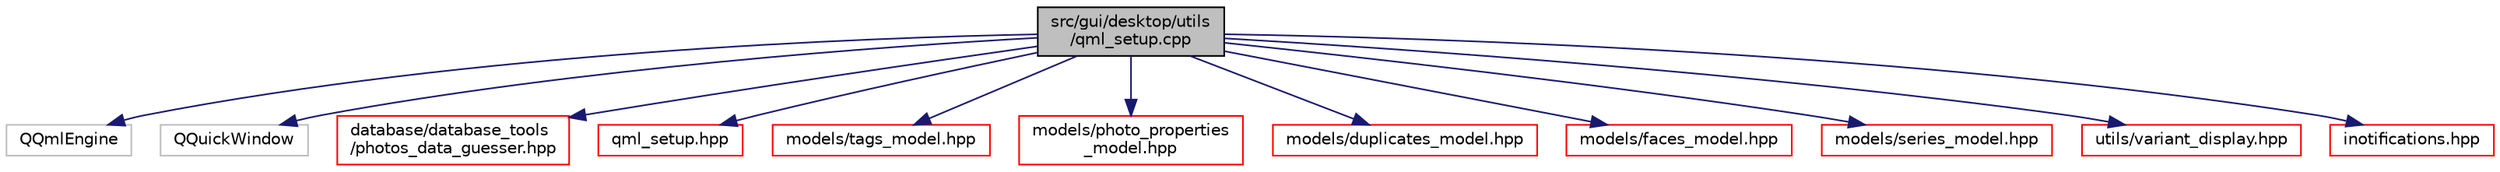 digraph "src/gui/desktop/utils/qml_setup.cpp"
{
 // LATEX_PDF_SIZE
  edge [fontname="Helvetica",fontsize="10",labelfontname="Helvetica",labelfontsize="10"];
  node [fontname="Helvetica",fontsize="10",shape=record];
  Node1 [label="src/gui/desktop/utils\l/qml_setup.cpp",height=0.2,width=0.4,color="black", fillcolor="grey75", style="filled", fontcolor="black",tooltip=" "];
  Node1 -> Node2 [color="midnightblue",fontsize="10",style="solid",fontname="Helvetica"];
  Node2 [label="QQmlEngine",height=0.2,width=0.4,color="grey75", fillcolor="white", style="filled",tooltip=" "];
  Node1 -> Node3 [color="midnightblue",fontsize="10",style="solid",fontname="Helvetica"];
  Node3 [label="QQuickWindow",height=0.2,width=0.4,color="grey75", fillcolor="white", style="filled",tooltip=" "];
  Node1 -> Node4 [color="midnightblue",fontsize="10",style="solid",fontname="Helvetica"];
  Node4 [label="database/database_tools\l/photos_data_guesser.hpp",height=0.2,width=0.4,color="red", fillcolor="white", style="filled",URL="$photos__data__guesser_8hpp.html",tooltip=" "];
  Node1 -> Node49 [color="midnightblue",fontsize="10",style="solid",fontname="Helvetica"];
  Node49 [label="qml_setup.hpp",height=0.2,width=0.4,color="red", fillcolor="white", style="filled",URL="$qml__setup_8hpp.html",tooltip=" "];
  Node1 -> Node53 [color="midnightblue",fontsize="10",style="solid",fontname="Helvetica"];
  Node53 [label="models/tags_model.hpp",height=0.2,width=0.4,color="red", fillcolor="white", style="filled",URL="$tags__model_8hpp.html",tooltip=" "];
  Node1 -> Node62 [color="midnightblue",fontsize="10",style="solid",fontname="Helvetica"];
  Node62 [label="models/photo_properties\l_model.hpp",height=0.2,width=0.4,color="red", fillcolor="white", style="filled",URL="$photo__properties__model_8hpp.html",tooltip=" "];
  Node1 -> Node64 [color="midnightblue",fontsize="10",style="solid",fontname="Helvetica"];
  Node64 [label="models/duplicates_model.hpp",height=0.2,width=0.4,color="red", fillcolor="white", style="filled",URL="$duplicates__model_8hpp.html",tooltip=" "];
  Node1 -> Node65 [color="midnightblue",fontsize="10",style="solid",fontname="Helvetica"];
  Node65 [label="models/faces_model.hpp",height=0.2,width=0.4,color="red", fillcolor="white", style="filled",URL="$faces__model_8hpp.html",tooltip=" "];
  Node1 -> Node72 [color="midnightblue",fontsize="10",style="solid",fontname="Helvetica"];
  Node72 [label="models/series_model.hpp",height=0.2,width=0.4,color="red", fillcolor="white", style="filled",URL="$series__model_8hpp.html",tooltip=" "];
  Node1 -> Node79 [color="midnightblue",fontsize="10",style="solid",fontname="Helvetica"];
  Node79 [label="utils/variant_display.hpp",height=0.2,width=0.4,color="red", fillcolor="white", style="filled",URL="$variant__display_8hpp.html",tooltip=" "];
  Node1 -> Node82 [color="midnightblue",fontsize="10",style="solid",fontname="Helvetica"];
  Node82 [label="inotifications.hpp",height=0.2,width=0.4,color="red", fillcolor="white", style="filled",URL="$inotifications_8hpp.html",tooltip=" "];
}
